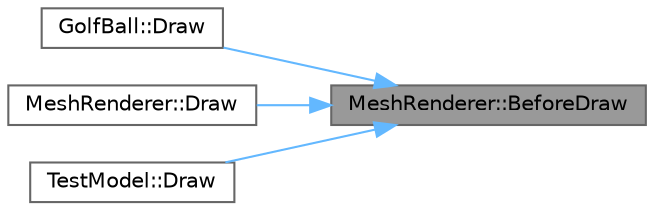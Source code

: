 digraph "MeshRenderer::BeforeDraw"
{
 // LATEX_PDF_SIZE
  bgcolor="transparent";
  edge [fontname=Helvetica,fontsize=10,labelfontname=Helvetica,labelfontsize=10];
  node [fontname=Helvetica,fontsize=10,shape=box,height=0.2,width=0.4];
  rankdir="RL";
  Node1 [id="Node000001",label="MeshRenderer::BeforeDraw",height=0.2,width=0.4,color="gray40", fillcolor="grey60", style="filled", fontcolor="black",tooltip=" "];
  Node1 -> Node2 [id="edge4_Node000001_Node000002",dir="back",color="steelblue1",style="solid",tooltip=" "];
  Node2 [id="Node000002",label="GolfBall::Draw",height=0.2,width=0.4,color="grey40", fillcolor="white", style="filled",URL="$class_golf_ball.html#a5386af8ca0ebcd61f8c9889f511bfa2b",tooltip=" "];
  Node1 -> Node3 [id="edge5_Node000001_Node000003",dir="back",color="steelblue1",style="solid",tooltip=" "];
  Node3 [id="Node000003",label="MeshRenderer::Draw",height=0.2,width=0.4,color="grey40", fillcolor="white", style="filled",URL="$class_mesh_renderer.html#a9013b56c1b4d52152677c5317d4274b2",tooltip=" "];
  Node1 -> Node4 [id="edge6_Node000001_Node000004",dir="back",color="steelblue1",style="solid",tooltip=" "];
  Node4 [id="Node000004",label="TestModel::Draw",height=0.2,width=0.4,color="grey40", fillcolor="white", style="filled",URL="$class_test_model.html#a18bc7f4a5f9d405af758572b7bd55258",tooltip=" "];
}
